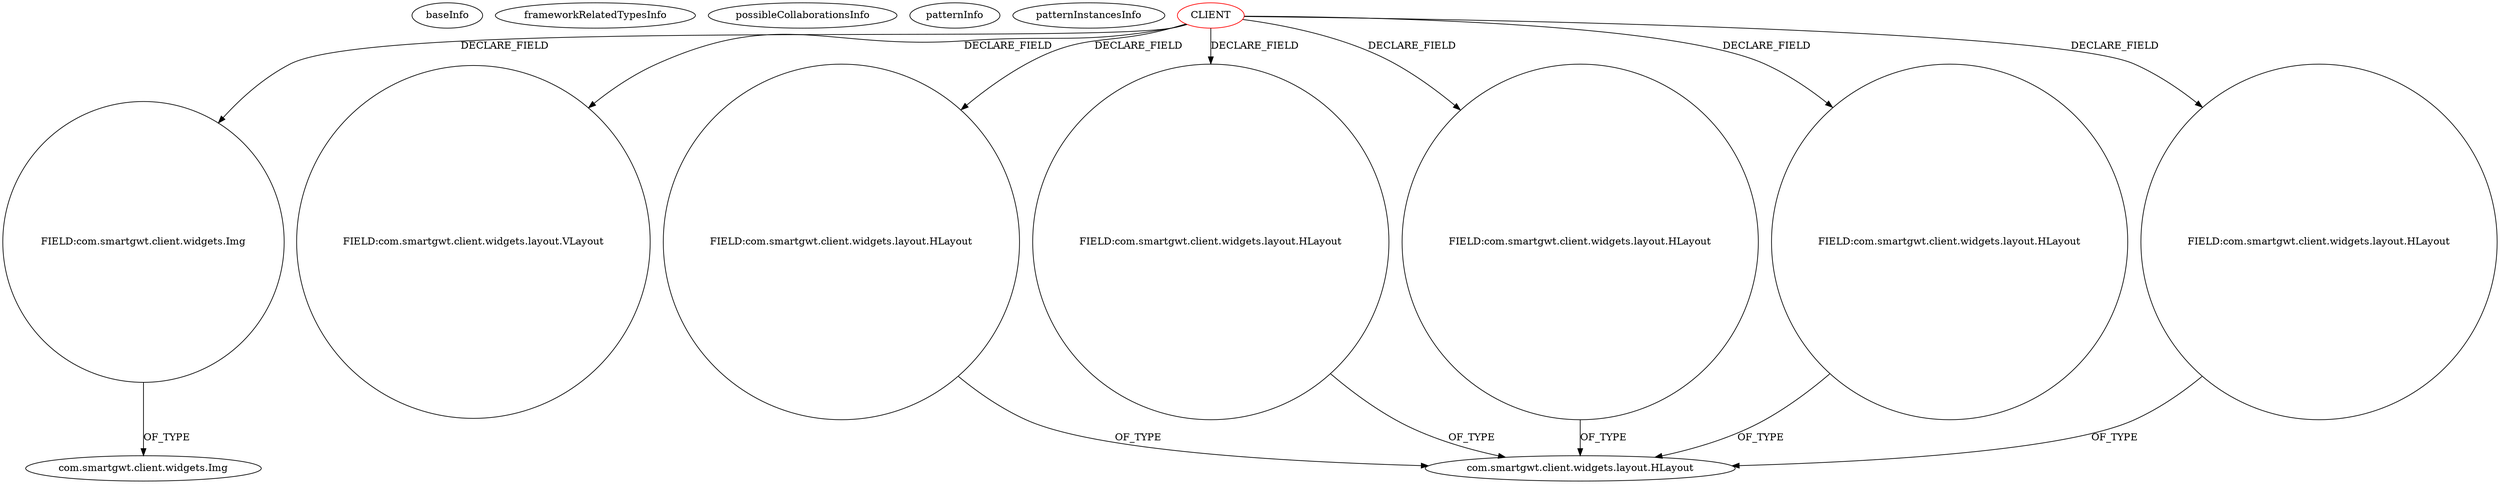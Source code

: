 digraph {
baseInfo[graphId=1582,category="pattern",isAnonymous=false,possibleRelation=false]
frameworkRelatedTypesInfo[]
possibleCollaborationsInfo[]
patternInfo[frequency=2.0,patternRootClient=0]
patternInstancesInfo[0="Namrack-TeachToLearn~/Namrack-TeachToLearn/TeachToLearn-master/TeachToLearn/src/ttl/client/layout/MainLayout.java~MainLayout~349",1="Namrack-TeachToLearn~/Namrack-TeachToLearn/TeachToLearn-master/TeachToLearn/src/ttl/client/layout/widgets/ContainerWidget.java~ContainerWidget~372"]
14[label="FIELD:com.smartgwt.client.widgets.Img",vertexType="FIELD_DECLARATION",isFrameworkType=false,shape=circle]
15[label="com.smartgwt.client.widgets.Img",vertexType="FRAMEWORK_CLASS_TYPE",isFrameworkType=false]
0[label="CLIENT",vertexType="ROOT_CLIENT_CLASS_DECLARATION",isFrameworkType=false,color=red]
16[label="FIELD:com.smartgwt.client.widgets.layout.VLayout",vertexType="FIELD_DECLARATION",isFrameworkType=false,shape=circle]
20[label="FIELD:com.smartgwt.client.widgets.layout.HLayout",vertexType="FIELD_DECLARATION",isFrameworkType=false,shape=circle]
6[label="FIELD:com.smartgwt.client.widgets.layout.HLayout",vertexType="FIELD_DECLARATION",isFrameworkType=false,shape=circle]
4[label="FIELD:com.smartgwt.client.widgets.layout.HLayout",vertexType="FIELD_DECLARATION",isFrameworkType=false,shape=circle]
2[label="FIELD:com.smartgwt.client.widgets.layout.HLayout",vertexType="FIELD_DECLARATION",isFrameworkType=false,shape=circle]
18[label="FIELD:com.smartgwt.client.widgets.layout.HLayout",vertexType="FIELD_DECLARATION",isFrameworkType=false,shape=circle]
3[label="com.smartgwt.client.widgets.layout.HLayout",vertexType="FRAMEWORK_CLASS_TYPE",isFrameworkType=false]
0->18[label="DECLARE_FIELD"]
20->3[label="OF_TYPE"]
0->6[label="DECLARE_FIELD"]
14->15[label="OF_TYPE"]
0->20[label="DECLARE_FIELD"]
0->4[label="DECLARE_FIELD"]
2->3[label="OF_TYPE"]
0->2[label="DECLARE_FIELD"]
18->3[label="OF_TYPE"]
6->3[label="OF_TYPE"]
0->16[label="DECLARE_FIELD"]
4->3[label="OF_TYPE"]
0->14[label="DECLARE_FIELD"]
}
